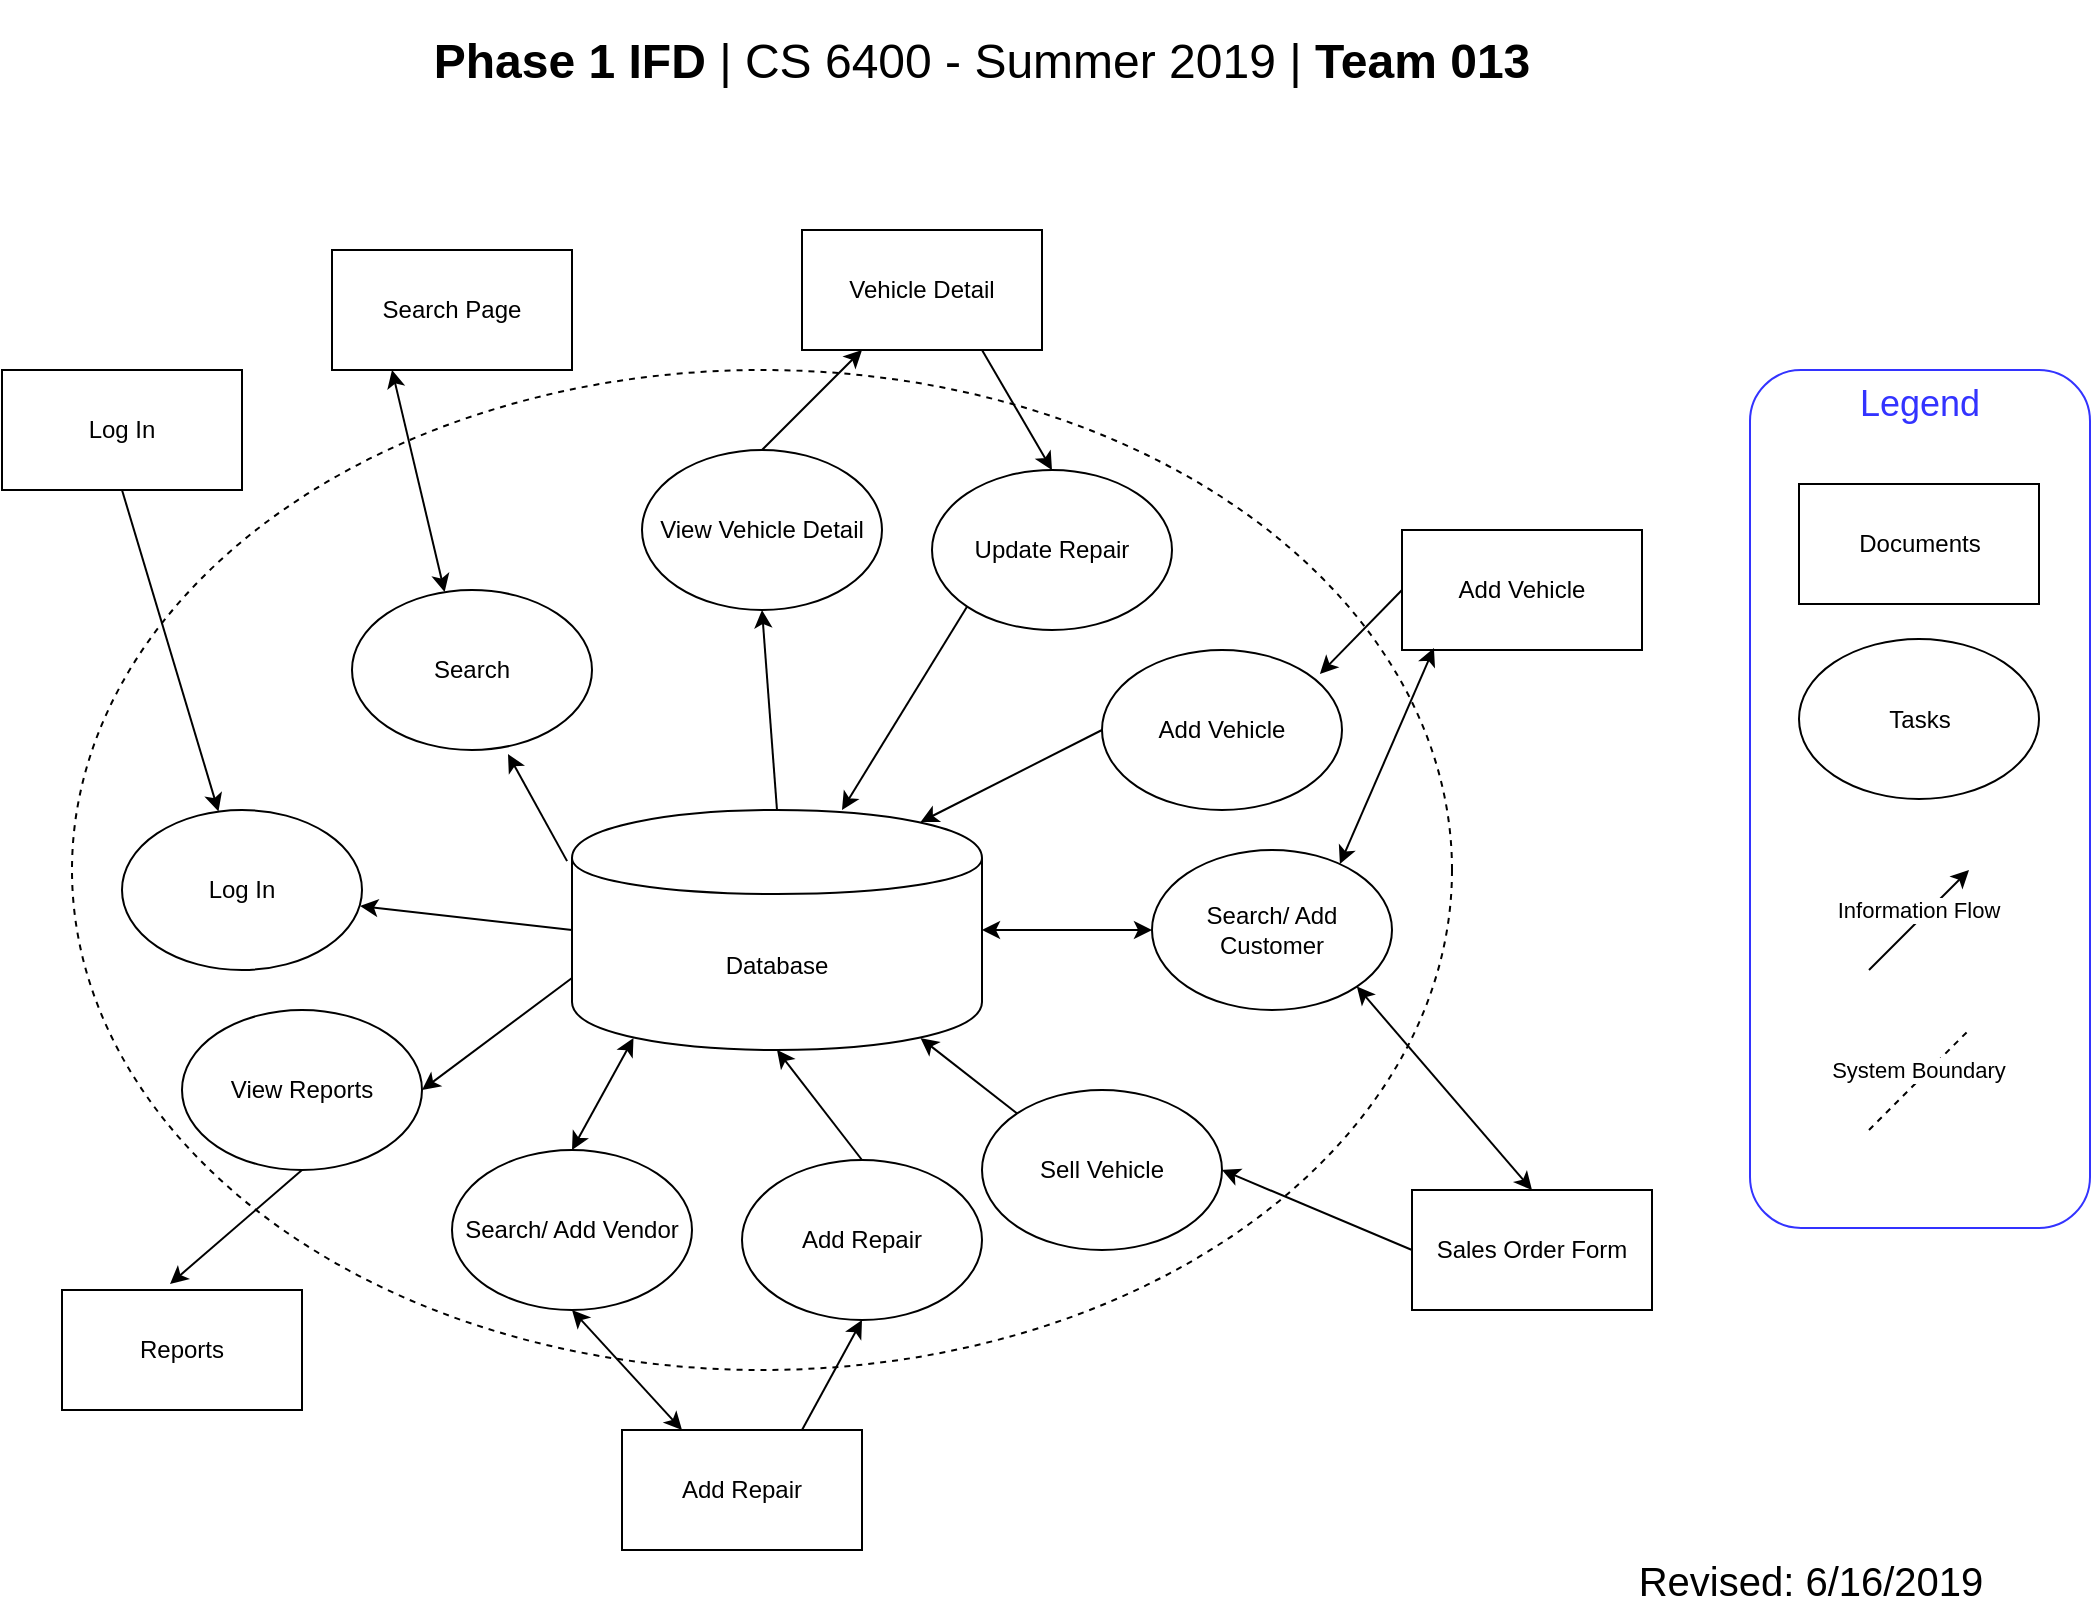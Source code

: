 <mxfile version="10.7.7" type="device"><diagram name="page1" id="7n5f0xonTgQdUNn1_o9Z"><mxGraphModel dx="2421" dy="3190" grid="1" gridSize="10" guides="1" tooltips="1" connect="1" arrows="1" fold="1" page="1" pageScale="1" pageWidth="1100" pageHeight="850" math="0" shadow="0"><root><mxCell id="sWLr2A0y1-xw7E7KcxTZ-0"/><mxCell id="sWLr2A0y1-xw7E7KcxTZ-1" parent="sWLr2A0y1-xw7E7KcxTZ-0"/><mxCell id="sWLr2A0y1-xw7E7KcxTZ-2" value="" style="ellipse;whiteSpace=wrap;html=1;fillColor=none;dashed=1;" parent="sWLr2A0y1-xw7E7KcxTZ-1" vertex="1"><mxGeometry x="-1040" y="-2355" width="690" height="500" as="geometry"/></mxCell><mxCell id="sWLr2A0y1-xw7E7KcxTZ-3" value="Database" style="shape=cylinder;whiteSpace=wrap;html=1;boundedLbl=1;backgroundOutline=1;" parent="sWLr2A0y1-xw7E7KcxTZ-1" vertex="1"><mxGeometry x="-790" y="-2135" width="205" height="120" as="geometry"/></mxCell><mxCell id="sWLr2A0y1-xw7E7KcxTZ-4" value="Log In" style="rounded=0;whiteSpace=wrap;html=1;" parent="sWLr2A0y1-xw7E7KcxTZ-1" vertex="1"><mxGeometry x="-1075" y="-2355" width="120" height="60" as="geometry"/></mxCell><mxCell id="sWLr2A0y1-xw7E7KcxTZ-5" value="Search Page" style="rounded=0;whiteSpace=wrap;html=1;" parent="sWLr2A0y1-xw7E7KcxTZ-1" vertex="1"><mxGeometry x="-910" y="-2415" width="120" height="60" as="geometry"/></mxCell><mxCell id="sWLr2A0y1-xw7E7KcxTZ-6" value="Documents" style="rounded=0;whiteSpace=wrap;html=1;" parent="sWLr2A0y1-xw7E7KcxTZ-1" vertex="1"><mxGeometry x="-176.5" y="-2298" width="120" height="60" as="geometry"/></mxCell><mxCell id="sWLr2A0y1-xw7E7KcxTZ-7" value="Add Vehicle" style="rounded=0;whiteSpace=wrap;html=1;" parent="sWLr2A0y1-xw7E7KcxTZ-1" vertex="1"><mxGeometry x="-375" y="-2275" width="120" height="60" as="geometry"/></mxCell><mxCell id="sWLr2A0y1-xw7E7KcxTZ-8" value="Search" style="ellipse;whiteSpace=wrap;html=1;" parent="sWLr2A0y1-xw7E7KcxTZ-1" vertex="1"><mxGeometry x="-900" y="-2245" width="120" height="80" as="geometry"/></mxCell><mxCell id="sWLr2A0y1-xw7E7KcxTZ-9" value="Tasks" style="ellipse;whiteSpace=wrap;html=1;" parent="sWLr2A0y1-xw7E7KcxTZ-1" vertex="1"><mxGeometry x="-176.5" y="-2220.5" width="120" height="80" as="geometry"/></mxCell><mxCell id="sWLr2A0y1-xw7E7KcxTZ-10" value="Information Flow" style="endArrow=classic;html=1;" parent="sWLr2A0y1-xw7E7KcxTZ-1" edge="1"><mxGeometry x="0.1" y="4" width="50" height="50" relative="1" as="geometry"><mxPoint x="-141.5" y="-2055" as="sourcePoint"/><mxPoint x="-91.5" y="-2105" as="targetPoint"/><mxPoint as="offset"/></mxGeometry></mxCell><mxCell id="sWLr2A0y1-xw7E7KcxTZ-11" value="System Boundary" style="endArrow=none;dashed=1;html=1;" parent="sWLr2A0y1-xw7E7KcxTZ-1" edge="1"><mxGeometry x="0.1" y="4" width="50" height="50" relative="1" as="geometry"><mxPoint x="-141.5" y="-1975" as="sourcePoint"/><mxPoint x="-91.5" y="-2025" as="targetPoint"/><mxPoint as="offset"/></mxGeometry></mxCell><mxCell id="sWLr2A0y1-xw7E7KcxTZ-12" value="Log In" style="ellipse;whiteSpace=wrap;html=1;" parent="sWLr2A0y1-xw7E7KcxTZ-1" vertex="1"><mxGeometry x="-1015" y="-2135" width="120" height="80" as="geometry"/></mxCell><mxCell id="sWLr2A0y1-xw7E7KcxTZ-13" value="Search/ Add Customer" style="ellipse;whiteSpace=wrap;html=1;" parent="sWLr2A0y1-xw7E7KcxTZ-1" vertex="1"><mxGeometry x="-500" y="-2115" width="120" height="80" as="geometry"/></mxCell><mxCell id="sWLr2A0y1-xw7E7KcxTZ-16" value="Vehicle Detail" style="rounded=0;whiteSpace=wrap;html=1;" parent="sWLr2A0y1-xw7E7KcxTZ-1" vertex="1"><mxGeometry x="-675" y="-2425" width="120" height="60" as="geometry"/></mxCell><mxCell id="sWLr2A0y1-xw7E7KcxTZ-17" value="Add Vehicle" style="ellipse;whiteSpace=wrap;html=1;" parent="sWLr2A0y1-xw7E7KcxTZ-1" vertex="1"><mxGeometry x="-525" y="-2215" width="120" height="80" as="geometry"/></mxCell><mxCell id="sWLr2A0y1-xw7E7KcxTZ-18" value="Add Repair" style="rounded=0;whiteSpace=wrap;html=1;" parent="sWLr2A0y1-xw7E7KcxTZ-1" vertex="1"><mxGeometry x="-765" y="-1825" width="120" height="60" as="geometry"/></mxCell><mxCell id="sWLr2A0y1-xw7E7KcxTZ-19" value="Sales Order Form" style="rounded=0;whiteSpace=wrap;html=1;" parent="sWLr2A0y1-xw7E7KcxTZ-1" vertex="1"><mxGeometry x="-370" y="-1945" width="120" height="60" as="geometry"/></mxCell><mxCell id="sWLr2A0y1-xw7E7KcxTZ-20" value="Search/ Add Vendor" style="ellipse;whiteSpace=wrap;html=1;" parent="sWLr2A0y1-xw7E7KcxTZ-1" vertex="1"><mxGeometry x="-850" y="-1965" width="120" height="80" as="geometry"/></mxCell><mxCell id="sWLr2A0y1-xw7E7KcxTZ-22" value="Add Repair" style="ellipse;whiteSpace=wrap;html=1;" parent="sWLr2A0y1-xw7E7KcxTZ-1" vertex="1"><mxGeometry x="-705" y="-1960" width="120" height="80" as="geometry"/></mxCell><mxCell id="sWLr2A0y1-xw7E7KcxTZ-23" value="View Vehicle Detail" style="ellipse;whiteSpace=wrap;html=1;" parent="sWLr2A0y1-xw7E7KcxTZ-1" vertex="1"><mxGeometry x="-755" y="-2315" width="120" height="80" as="geometry"/></mxCell><mxCell id="sWLr2A0y1-xw7E7KcxTZ-24" value="Sell Vehicle" style="ellipse;whiteSpace=wrap;html=1;" parent="sWLr2A0y1-xw7E7KcxTZ-1" vertex="1"><mxGeometry x="-585" y="-1995" width="120" height="80" as="geometry"/></mxCell><mxCell id="sWLr2A0y1-xw7E7KcxTZ-25" value="Reports" style="rounded=0;whiteSpace=wrap;html=1;" parent="sWLr2A0y1-xw7E7KcxTZ-1" vertex="1"><mxGeometry x="-1045" y="-1895" width="120" height="60" as="geometry"/></mxCell><mxCell id="sWLr2A0y1-xw7E7KcxTZ-26" value="View Reports" style="ellipse;whiteSpace=wrap;html=1;" parent="sWLr2A0y1-xw7E7KcxTZ-1" vertex="1"><mxGeometry x="-985" y="-2035" width="120" height="80" as="geometry"/></mxCell><mxCell id="sWLr2A0y1-xw7E7KcxTZ-27" value="Update Repair" style="ellipse;whiteSpace=wrap;html=1;" parent="sWLr2A0y1-xw7E7KcxTZ-1" vertex="1"><mxGeometry x="-610" y="-2305" width="120" height="80" as="geometry"/></mxCell><mxCell id="sWLr2A0y1-xw7E7KcxTZ-28" value="" style="endArrow=classic;html=1;entryX=0.992;entryY=0.6;entryDx=0;entryDy=0;entryPerimeter=0;exitX=0;exitY=0.5;exitDx=0;exitDy=0;" parent="sWLr2A0y1-xw7E7KcxTZ-1" source="sWLr2A0y1-xw7E7KcxTZ-3" target="sWLr2A0y1-xw7E7KcxTZ-12" edge="1"><mxGeometry width="50" height="50" relative="1" as="geometry"><mxPoint x="-795" y="-2095" as="sourcePoint"/><mxPoint x="-825" y="-2125" as="targetPoint"/></mxGeometry></mxCell><mxCell id="sWLr2A0y1-xw7E7KcxTZ-29" value="" style="endArrow=classic;html=1;exitX=0.5;exitY=1;exitDx=0;exitDy=0;" parent="sWLr2A0y1-xw7E7KcxTZ-1" source="sWLr2A0y1-xw7E7KcxTZ-4" target="sWLr2A0y1-xw7E7KcxTZ-12" edge="1"><mxGeometry width="50" height="50" relative="1" as="geometry"><mxPoint x="-1015" y="-2205" as="sourcePoint"/><mxPoint x="-815" y="-2115" as="targetPoint"/></mxGeometry></mxCell><mxCell id="sWLr2A0y1-xw7E7KcxTZ-30" value="" style="endArrow=classic;html=1;exitX=-0.012;exitY=0.213;exitDx=0;exitDy=0;exitPerimeter=0;entryX=0.65;entryY=1.025;entryDx=0;entryDy=0;entryPerimeter=0;" parent="sWLr2A0y1-xw7E7KcxTZ-1" source="sWLr2A0y1-xw7E7KcxTZ-3" target="sWLr2A0y1-xw7E7KcxTZ-8" edge="1"><mxGeometry width="50" height="50" relative="1" as="geometry"><mxPoint x="-775" y="-2155" as="sourcePoint"/><mxPoint x="-725" y="-2205" as="targetPoint"/></mxGeometry></mxCell><mxCell id="sWLr2A0y1-xw7E7KcxTZ-31" value="" style="endArrow=none;startArrow=classic;html=1;entryX=0.75;entryY=1;entryDx=0;entryDy=0;exitX=0.5;exitY=0;exitDx=0;exitDy=0;strokeColor=#000000;endFill=0;" parent="sWLr2A0y1-xw7E7KcxTZ-1" source="sWLr2A0y1-xw7E7KcxTZ-27" target="sWLr2A0y1-xw7E7KcxTZ-16" edge="1"><mxGeometry width="50" height="50" relative="1" as="geometry"><mxPoint x="-650" y="-2175" as="sourcePoint"/><mxPoint x="-600" y="-2225" as="targetPoint"/></mxGeometry></mxCell><mxCell id="sWLr2A0y1-xw7E7KcxTZ-33" value="" style="endArrow=classic;startArrow=classic;html=1;entryX=0.25;entryY=1;entryDx=0;entryDy=0;exitX=0.386;exitY=0.013;exitDx=0;exitDy=0;exitPerimeter=0;" parent="sWLr2A0y1-xw7E7KcxTZ-1" source="sWLr2A0y1-xw7E7KcxTZ-8" target="sWLr2A0y1-xw7E7KcxTZ-5" edge="1"><mxGeometry width="50" height="50" relative="1" as="geometry"><mxPoint x="-875" y="-2245" as="sourcePoint"/><mxPoint x="-805" y="-2075" as="targetPoint"/></mxGeometry></mxCell><mxCell id="sWLr2A0y1-xw7E7KcxTZ-35" value="" style="endArrow=classic;html=1;entryX=0.5;entryY=1;entryDx=0;entryDy=0;exitX=0.5;exitY=0;exitDx=0;exitDy=0;" parent="sWLr2A0y1-xw7E7KcxTZ-1" source="sWLr2A0y1-xw7E7KcxTZ-3" target="sWLr2A0y1-xw7E7KcxTZ-23" edge="1"><mxGeometry width="50" height="50" relative="1" as="geometry"><mxPoint x="-685" y="-2145" as="sourcePoint"/><mxPoint x="-775" y="-2215" as="targetPoint"/></mxGeometry></mxCell><mxCell id="sWLr2A0y1-xw7E7KcxTZ-36" value="" style="endArrow=classic;html=1;entryX=0.25;entryY=1;entryDx=0;entryDy=0;exitX=0.5;exitY=0;exitDx=0;exitDy=0;" parent="sWLr2A0y1-xw7E7KcxTZ-1" source="sWLr2A0y1-xw7E7KcxTZ-23" target="sWLr2A0y1-xw7E7KcxTZ-16" edge="1"><mxGeometry width="50" height="50" relative="1" as="geometry"><mxPoint x="-677" y="-2125" as="sourcePoint"/><mxPoint x="-650" y="-2225" as="targetPoint"/></mxGeometry></mxCell><mxCell id="sWLr2A0y1-xw7E7KcxTZ-37" value="" style="endArrow=classic;html=1;exitX=0;exitY=1;exitDx=0;exitDy=0;" parent="sWLr2A0y1-xw7E7KcxTZ-1" source="sWLr2A0y1-xw7E7KcxTZ-27" edge="1"><mxGeometry width="50" height="50" relative="1" as="geometry"><mxPoint x="-555" y="-2145" as="sourcePoint"/><mxPoint x="-655" y="-2135" as="targetPoint"/></mxGeometry></mxCell><mxCell id="sWLr2A0y1-xw7E7KcxTZ-38" value="" style="endArrow=classic;html=1;exitX=0;exitY=0.5;exitDx=0;exitDy=0;entryX=0.85;entryY=0.05;entryDx=0;entryDy=0;entryPerimeter=0;" parent="sWLr2A0y1-xw7E7KcxTZ-1" source="sWLr2A0y1-xw7E7KcxTZ-17" target="sWLr2A0y1-xw7E7KcxTZ-3" edge="1"><mxGeometry width="50" height="50" relative="1" as="geometry"><mxPoint x="-572" y="-2227" as="sourcePoint"/><mxPoint x="-645" y="-2125" as="targetPoint"/></mxGeometry></mxCell><mxCell id="sWLr2A0y1-xw7E7KcxTZ-39" value="" style="endArrow=none;startArrow=classic;html=1;strokeColor=#000000;entryX=0;entryY=0.5;entryDx=0;entryDy=0;exitX=0.908;exitY=0.15;exitDx=0;exitDy=0;exitPerimeter=0;endFill=0;" parent="sWLr2A0y1-xw7E7KcxTZ-1" source="sWLr2A0y1-xw7E7KcxTZ-17" target="sWLr2A0y1-xw7E7KcxTZ-7" edge="1"><mxGeometry width="50" height="50" relative="1" as="geometry"><mxPoint x="-365" y="-2155" as="sourcePoint"/><mxPoint x="-315" y="-2205" as="targetPoint"/></mxGeometry></mxCell><mxCell id="sWLr2A0y1-xw7E7KcxTZ-40" value="" style="endArrow=classic;html=1;strokeColor=#000000;entryX=0;entryY=0.5;entryDx=0;entryDy=0;startArrow=classic;startFill=1;" parent="sWLr2A0y1-xw7E7KcxTZ-1" source="sWLr2A0y1-xw7E7KcxTZ-3" target="sWLr2A0y1-xw7E7KcxTZ-13" edge="1"><mxGeometry width="50" height="50" relative="1" as="geometry"><mxPoint x="-575" y="-2065" as="sourcePoint"/><mxPoint x="-525" y="-2115" as="targetPoint"/></mxGeometry></mxCell><mxCell id="sWLr2A0y1-xw7E7KcxTZ-41" value="" style="endArrow=classic;startArrow=classic;html=1;strokeColor=#000000;entryX=0.133;entryY=0.983;entryDx=0;entryDy=0;entryPerimeter=0;exitX=0.783;exitY=0.088;exitDx=0;exitDy=0;exitPerimeter=0;" parent="sWLr2A0y1-xw7E7KcxTZ-1" source="sWLr2A0y1-xw7E7KcxTZ-13" target="sWLr2A0y1-xw7E7KcxTZ-7" edge="1"><mxGeometry width="50" height="50" relative="1" as="geometry"><mxPoint x="-395" y="-2135" as="sourcePoint"/><mxPoint x="-345" y="-2185" as="targetPoint"/></mxGeometry></mxCell><mxCell id="sWLr2A0y1-xw7E7KcxTZ-43" value="" style="endArrow=classic;startArrow=classic;html=1;strokeColor=#000000;entryX=0.5;entryY=0;entryDx=0;entryDy=0;exitX=1;exitY=1;exitDx=0;exitDy=0;" parent="sWLr2A0y1-xw7E7KcxTZ-1" source="sWLr2A0y1-xw7E7KcxTZ-13" target="sWLr2A0y1-xw7E7KcxTZ-19" edge="1"><mxGeometry width="50" height="50" relative="1" as="geometry"><mxPoint x="-385" y="-2125" as="sourcePoint"/><mxPoint x="-335" y="-2205" as="targetPoint"/></mxGeometry></mxCell><mxCell id="sWLr2A0y1-xw7E7KcxTZ-46" value="" style="endArrow=none;startArrow=classic;html=1;strokeColor=#000000;entryX=0;entryY=0.5;entryDx=0;entryDy=0;exitX=1;exitY=0.5;exitDx=0;exitDy=0;endFill=0;" parent="sWLr2A0y1-xw7E7KcxTZ-1" source="sWLr2A0y1-xw7E7KcxTZ-24" target="sWLr2A0y1-xw7E7KcxTZ-19" edge="1"><mxGeometry width="50" height="50" relative="1" as="geometry"><mxPoint x="-395" y="-2022" as="sourcePoint"/><mxPoint x="-335" y="-1982" as="targetPoint"/></mxGeometry></mxCell><mxCell id="sWLr2A0y1-xw7E7KcxTZ-47" value="" style="endArrow=classic;html=1;strokeColor=#000000;entryX=0.85;entryY=0.95;entryDx=0;entryDy=0;entryPerimeter=0;exitX=0;exitY=0;exitDx=0;exitDy=0;" parent="sWLr2A0y1-xw7E7KcxTZ-1" source="sWLr2A0y1-xw7E7KcxTZ-24" target="sWLr2A0y1-xw7E7KcxTZ-3" edge="1"><mxGeometry width="50" height="50" relative="1" as="geometry"><mxPoint x="-695" y="-1955" as="sourcePoint"/><mxPoint x="-645" y="-2005" as="targetPoint"/></mxGeometry></mxCell><mxCell id="sWLr2A0y1-xw7E7KcxTZ-48" value="" style="endArrow=classic;startArrow=none;html=1;strokeColor=#000000;entryX=0.5;entryY=1;entryDx=0;entryDy=0;exitX=0.75;exitY=0;exitDx=0;exitDy=0;endFill=1;startFill=0;" parent="sWLr2A0y1-xw7E7KcxTZ-1" source="sWLr2A0y1-xw7E7KcxTZ-18" target="sWLr2A0y1-xw7E7KcxTZ-22" edge="1"><mxGeometry width="50" height="50" relative="1" as="geometry"><mxPoint x="-655" y="-1815" as="sourcePoint"/><mxPoint x="-605" y="-1865" as="targetPoint"/></mxGeometry></mxCell><mxCell id="sWLr2A0y1-xw7E7KcxTZ-49" value="" style="endArrow=classic;startArrow=classic;html=1;strokeColor=#000000;entryX=0.5;entryY=1;entryDx=0;entryDy=0;exitX=0.25;exitY=0;exitDx=0;exitDy=0;" parent="sWLr2A0y1-xw7E7KcxTZ-1" source="sWLr2A0y1-xw7E7KcxTZ-18" target="sWLr2A0y1-xw7E7KcxTZ-20" edge="1"><mxGeometry width="50" height="50" relative="1" as="geometry"><mxPoint x="-785" y="-1825" as="sourcePoint"/><mxPoint x="-735" y="-1875" as="targetPoint"/></mxGeometry></mxCell><mxCell id="sWLr2A0y1-xw7E7KcxTZ-52" value="" style="endArrow=classic;html=1;strokeColor=#000000;exitX=0.15;exitY=0.95;exitDx=0;exitDy=0;exitPerimeter=0;entryX=0.5;entryY=0;entryDx=0;entryDy=0;startArrow=classic;startFill=1;" parent="sWLr2A0y1-xw7E7KcxTZ-1" source="sWLr2A0y1-xw7E7KcxTZ-3" target="sWLr2A0y1-xw7E7KcxTZ-20" edge="1"><mxGeometry width="50" height="50" relative="1" as="geometry"><mxPoint x="-695" y="-1935" as="sourcePoint"/><mxPoint x="-645" y="-1985" as="targetPoint"/></mxGeometry></mxCell><mxCell id="sWLr2A0y1-xw7E7KcxTZ-53" value="" style="endArrow=classic;html=1;strokeColor=#000000;entryX=0.5;entryY=1;entryDx=0;entryDy=0;exitX=0.5;exitY=0;exitDx=0;exitDy=0;" parent="sWLr2A0y1-xw7E7KcxTZ-1" source="sWLr2A0y1-xw7E7KcxTZ-22" target="sWLr2A0y1-xw7E7KcxTZ-3" edge="1"><mxGeometry width="50" height="50" relative="1" as="geometry"><mxPoint x="-705" y="-1945" as="sourcePoint"/><mxPoint x="-655" y="-1995" as="targetPoint"/></mxGeometry></mxCell><mxCell id="sWLr2A0y1-xw7E7KcxTZ-54" value="" style="endArrow=none;startArrow=classic;html=1;strokeColor=#000000;entryX=0.5;entryY=1;entryDx=0;entryDy=0;exitX=0.45;exitY=-0.05;exitDx=0;exitDy=0;exitPerimeter=0;endFill=0;" parent="sWLr2A0y1-xw7E7KcxTZ-1" source="sWLr2A0y1-xw7E7KcxTZ-25" target="sWLr2A0y1-xw7E7KcxTZ-26" edge="1"><mxGeometry width="50" height="50" relative="1" as="geometry"><mxPoint x="-1015" y="-1935" as="sourcePoint"/><mxPoint x="-965" y="-1985" as="targetPoint"/></mxGeometry></mxCell><mxCell id="sWLr2A0y1-xw7E7KcxTZ-55" value="" style="endArrow=classic;html=1;strokeColor=#000000;exitX=0;exitY=0.7;exitDx=0;exitDy=0;entryX=1;entryY=0.5;entryDx=0;entryDy=0;" parent="sWLr2A0y1-xw7E7KcxTZ-1" source="sWLr2A0y1-xw7E7KcxTZ-3" target="sWLr2A0y1-xw7E7KcxTZ-26" edge="1"><mxGeometry width="50" height="50" relative="1" as="geometry"><mxPoint x="-875" y="-2015" as="sourcePoint"/><mxPoint x="-825" y="-2065" as="targetPoint"/></mxGeometry></mxCell><mxCell id="sWLr2A0y1-xw7E7KcxTZ-57" value="&lt;font style=&quot;font-size: 18px&quot;&gt;Legend&lt;/font&gt;" style="rounded=1;whiteSpace=wrap;html=1;fillColor=none;verticalAlign=top;strokeColor=#3333FF;fontColor=#3333FF;" parent="sWLr2A0y1-xw7E7KcxTZ-1" vertex="1"><mxGeometry x="-201" y="-2355" width="170" height="429" as="geometry"/></mxCell><mxCell id="K7AMWFB0HBWJC91rrR9Q-0" value="&lt;h1&gt;Phase 1 IFD&lt;span style=&quot;font-weight: normal&quot;&gt;&amp;nbsp;| CS 6400 - Summer 2019 | &lt;/span&gt;Team 013&lt;/h1&gt;" style="text;html=1;strokeColor=none;fillColor=none;spacing=5;spacingTop=-20;whiteSpace=wrap;overflow=hidden;rounded=0;align=center;verticalAlign=middle;" vertex="1" parent="sWLr2A0y1-xw7E7KcxTZ-1"><mxGeometry x="-955" y="-2525" width="740" height="50" as="geometry"/></mxCell><mxCell id="coqZCjpAvIjY_kwPOFPl-0" value="Revised: 6/16/2019" style="text;html=1;strokeColor=none;fillColor=none;align=center;verticalAlign=middle;whiteSpace=wrap;rounded=0;fontSize=20;" vertex="1" parent="sWLr2A0y1-xw7E7KcxTZ-1"><mxGeometry x="-285.5" y="-1765" width="229" height="30" as="geometry"/></mxCell></root></mxGraphModel></diagram></mxfile>
